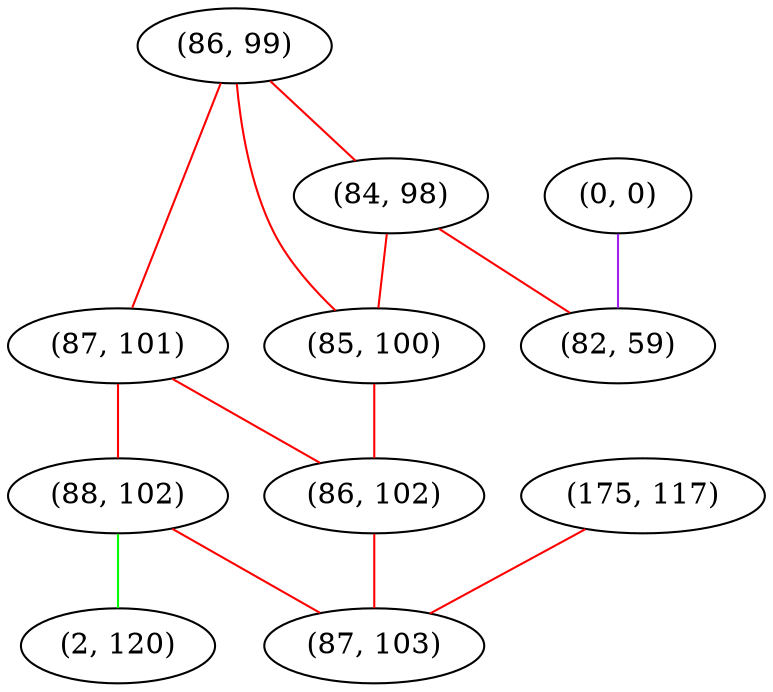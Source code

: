 graph "" {
"(86, 99)";
"(87, 101)";
"(88, 102)";
"(175, 117)";
"(84, 98)";
"(85, 100)";
"(0, 0)";
"(86, 102)";
"(2, 120)";
"(82, 59)";
"(87, 103)";
"(86, 99)" -- "(84, 98)"  [color=red, key=0, weight=1];
"(86, 99)" -- "(85, 100)"  [color=red, key=0, weight=1];
"(86, 99)" -- "(87, 101)"  [color=red, key=0, weight=1];
"(87, 101)" -- "(88, 102)"  [color=red, key=0, weight=1];
"(87, 101)" -- "(86, 102)"  [color=red, key=0, weight=1];
"(88, 102)" -- "(2, 120)"  [color=green, key=0, weight=2];
"(88, 102)" -- "(87, 103)"  [color=red, key=0, weight=1];
"(175, 117)" -- "(87, 103)"  [color=red, key=0, weight=1];
"(84, 98)" -- "(85, 100)"  [color=red, key=0, weight=1];
"(84, 98)" -- "(82, 59)"  [color=red, key=0, weight=1];
"(85, 100)" -- "(86, 102)"  [color=red, key=0, weight=1];
"(0, 0)" -- "(82, 59)"  [color=purple, key=0, weight=4];
"(86, 102)" -- "(87, 103)"  [color=red, key=0, weight=1];
}
